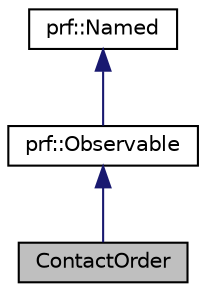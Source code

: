 digraph "ContactOrder"
{
  bgcolor="transparent";
  edge [fontname="Helvetica",fontsize="10",labelfontname="Helvetica",labelfontsize="10"];
  node [fontname="Helvetica",fontsize="10",shape=record];
  Node1 [label="ContactOrder",height=0.2,width=0.4,color="black", fillcolor="grey75", style="filled" fontcolor="black"];
  Node2 -> Node1 [dir="back",color="midnightblue",fontsize="10",style="solid",fontname="Helvetica"];
  Node2 [label="prf::Observable",height=0.2,width=0.4,color="black",URL="$classprf_1_1Observable.html",tooltip="An observable is in principle anything that is named and has a value."];
  Node3 -> Node2 [dir="back",color="midnightblue",fontsize="10",style="solid",fontname="Helvetica"];
  Node3 [label="prf::Named",height=0.2,width=0.4,color="black",URL="$classprf_1_1Named.html",tooltip="Anything that has a name."];
}
